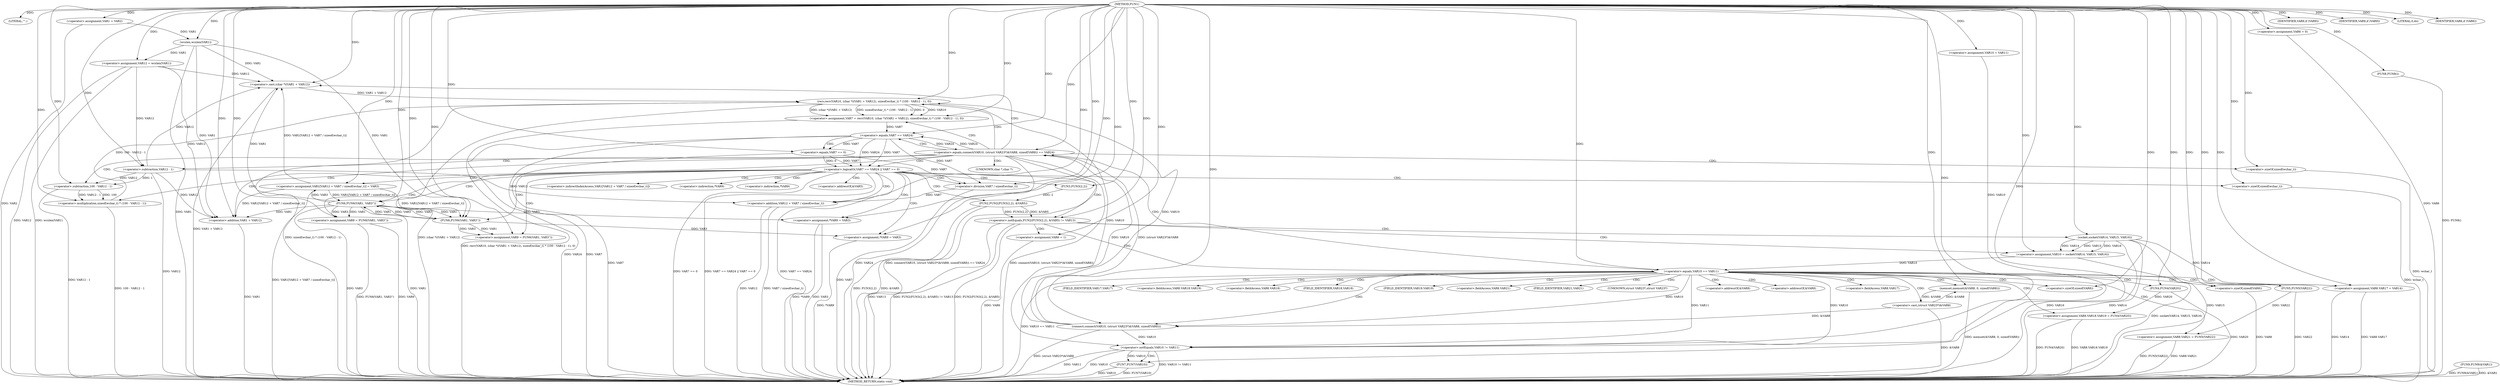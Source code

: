 digraph FUN1 {  
"1000100" [label = "(METHOD,FUN1)" ]
"1000268" [label = "(METHOD_RETURN,static void)" ]
"1000103" [label = "(LITERAL,\"\",)" ]
"1000104" [label = "(<operator>.assignment,VAR1 = VAR2)" ]
"1000110" [label = "(<operator>.assignment,VAR6 = 0)" ]
"1000117" [label = "(<operator>.assignment,VAR10 = VAR11)" ]
"1000121" [label = "(<operator>.assignment,VAR12 = wcslen(VAR1))" ]
"1000123" [label = "(wcslen,wcslen(VAR1))" ]
"1000128" [label = "(<operator>.notEquals,FUN2(FUN3(2,2), &VAR5) != VAR13)" ]
"1000129" [label = "(FUN2,FUN2(FUN3(2,2), &VAR5))" ]
"1000130" [label = "(FUN3,FUN3(2,2))" ]
"1000138" [label = "(<operator>.assignment,VAR6 = 1)" ]
"1000141" [label = "(<operator>.assignment,VAR10 = socket(VAR14, VAR15, VAR16))" ]
"1000143" [label = "(socket,socket(VAR14, VAR15, VAR16))" ]
"1000148" [label = "(<operator>.equals,VAR10 == VAR11)" ]
"1000153" [label = "(memset,memset(&VAR8, 0, sizeof(VAR8)))" ]
"1000157" [label = "(<operator>.sizeOf,sizeof(VAR8))" ]
"1000159" [label = "(<operator>.assignment,VAR8.VAR17 = VAR14)" ]
"1000164" [label = "(<operator>.assignment,VAR8.VAR18.VAR19 = FUN4(VAR20))" ]
"1000170" [label = "(FUN4,FUN4(VAR20))" ]
"1000172" [label = "(<operator>.assignment,VAR8.VAR21 = FUN5(VAR22))" ]
"1000176" [label = "(FUN5,FUN5(VAR22))" ]
"1000179" [label = "(<operator>.equals,connect(VAR10, (struct VAR23*)&VAR8, sizeof(VAR8)) == VAR24)" ]
"1000180" [label = "(connect,connect(VAR10, (struct VAR23*)&VAR8, sizeof(VAR8)))" ]
"1000182" [label = "(<operator>.cast,(struct VAR23*)&VAR8)" ]
"1000186" [label = "(<operator>.sizeOf,sizeof(VAR8))" ]
"1000191" [label = "(<operator>.assignment,VAR7 = recv(VAR10, (char *)(VAR1 + VAR12), sizeof(wchar_t) * (100 - VAR12 - 1), 0))" ]
"1000193" [label = "(recv,recv(VAR10, (char *)(VAR1 + VAR12), sizeof(wchar_t) * (100 - VAR12 - 1), 0))" ]
"1000195" [label = "(<operator>.cast,(char *)(VAR1 + VAR12))" ]
"1000197" [label = "(<operator>.addition,VAR1 + VAR12)" ]
"1000200" [label = "(<operator>.multiplication,sizeof(wchar_t) * (100 - VAR12 - 1))" ]
"1000201" [label = "(<operator>.sizeOf,sizeof(wchar_t))" ]
"1000203" [label = "(<operator>.subtraction,100 - VAR12 - 1)" ]
"1000205" [label = "(<operator>.subtraction,VAR12 - 1)" ]
"1000210" [label = "(<operator>.logicalOr,VAR7 == VAR24 || VAR7 == 0)" ]
"1000211" [label = "(<operator>.equals,VAR7 == VAR24)" ]
"1000214" [label = "(<operator>.equals,VAR7 == 0)" ]
"1000219" [label = "(<operator>.assignment,VAR1[VAR12 + VAR7 / sizeof(wchar_t)] = VAR3)" ]
"1000222" [label = "(<operator>.addition,VAR12 + VAR7 / sizeof(wchar_t))" ]
"1000224" [label = "(<operator>.division,VAR7 / sizeof(wchar_t))" ]
"1000226" [label = "(<operator>.sizeOf,sizeof(wchar_t))" ]
"1000229" [label = "(<operator>.assignment,VAR9 = FUN6(VAR1, VAR3''))" ]
"1000231" [label = "(FUN6,FUN6(VAR1, VAR3''))" ]
"1000235" [label = "(IDENTIFIER,VAR9,if (VAR9))" ]
"1000237" [label = "(<operator>.assignment,*VAR9 = VAR3)" ]
"1000241" [label = "(<operator>.assignment,VAR9 = FUN6(VAR1, VAR3''))" ]
"1000243" [label = "(FUN6,FUN6(VAR1, VAR3''))" ]
"1000247" [label = "(IDENTIFIER,VAR9,if (VAR9))" ]
"1000249" [label = "(<operator>.assignment,*VAR9 = VAR3)" ]
"1000253" [label = "(LITERAL,0,do)" ]
"1000255" [label = "(<operator>.notEquals,VAR10 != VAR11)" ]
"1000259" [label = "(FUN7,FUN7(VAR10))" ]
"1000262" [label = "(IDENTIFIER,VAR6,if (VAR6))" ]
"1000264" [label = "(FUN8,FUN8())" ]
"1000265" [label = "(FUN9,FUN9(&VAR1))" ]
"1000133" [label = "(<operator>.addressOf,&VAR5)" ]
"1000154" [label = "(<operator>.addressOf,&VAR8)" ]
"1000160" [label = "(<operator>.fieldAccess,VAR8.VAR17)" ]
"1000162" [label = "(FIELD_IDENTIFIER,VAR17,VAR17)" ]
"1000165" [label = "(<operator>.fieldAccess,VAR8.VAR18.VAR19)" ]
"1000166" [label = "(<operator>.fieldAccess,VAR8.VAR18)" ]
"1000168" [label = "(FIELD_IDENTIFIER,VAR18,VAR18)" ]
"1000169" [label = "(FIELD_IDENTIFIER,VAR19,VAR19)" ]
"1000173" [label = "(<operator>.fieldAccess,VAR8.VAR21)" ]
"1000175" [label = "(FIELD_IDENTIFIER,VAR21,VAR21)" ]
"1000183" [label = "(UNKNOWN,struct VAR23*,struct VAR23*)" ]
"1000184" [label = "(<operator>.addressOf,&VAR8)" ]
"1000196" [label = "(UNKNOWN,char *,char *)" ]
"1000220" [label = "(<operator>.indirectIndexAccess,VAR1[VAR12 + VAR7 / sizeof(wchar_t)])" ]
"1000238" [label = "(<operator>.indirection,*VAR9)" ]
"1000250" [label = "(<operator>.indirection,*VAR9)" ]
  "1000210" -> "1000268"  [ label = "DDG: VAR7 == VAR24 || VAR7 == 0"] 
  "1000193" -> "1000268"  [ label = "DDG: sizeof(wchar_t) * (100 - VAR12 - 1)"] 
  "1000129" -> "1000268"  [ label = "DDG: &VAR5"] 
  "1000211" -> "1000268"  [ label = "DDG: VAR7"] 
  "1000195" -> "1000268"  [ label = "DDG: VAR1 + VAR12"] 
  "1000110" -> "1000268"  [ label = "DDG: VAR6"] 
  "1000180" -> "1000268"  [ label = "DDG: (struct VAR23*)&VAR8"] 
  "1000259" -> "1000268"  [ label = "DDG: FUN7(VAR10)"] 
  "1000179" -> "1000268"  [ label = "DDG: VAR24"] 
  "1000129" -> "1000268"  [ label = "DDG: FUN3(2,2)"] 
  "1000259" -> "1000268"  [ label = "DDG: VAR10"] 
  "1000186" -> "1000268"  [ label = "DDG: VAR8"] 
  "1000224" -> "1000268"  [ label = "DDG: VAR7"] 
  "1000226" -> "1000268"  [ label = "DDG: wchar_t"] 
  "1000222" -> "1000268"  [ label = "DDG: VAR12"] 
  "1000179" -> "1000268"  [ label = "DDG: connect(VAR10, (struct VAR23*)&VAR8, sizeof(VAR8)) == VAR24"] 
  "1000255" -> "1000268"  [ label = "DDG: VAR10 != VAR11"] 
  "1000237" -> "1000268"  [ label = "DDG: *VAR9"] 
  "1000159" -> "1000268"  [ label = "DDG: VAR8.VAR17"] 
  "1000210" -> "1000268"  [ label = "DDG: VAR7 == 0"] 
  "1000205" -> "1000268"  [ label = "DDG: VAR12"] 
  "1000121" -> "1000268"  [ label = "DDG: wcslen(VAR1)"] 
  "1000138" -> "1000268"  [ label = "DDG: VAR6"] 
  "1000193" -> "1000268"  [ label = "DDG: (char *)(VAR1 + VAR12)"] 
  "1000182" -> "1000268"  [ label = "DDG: &VAR8"] 
  "1000265" -> "1000268"  [ label = "DDG: FUN9(&VAR1)"] 
  "1000249" -> "1000268"  [ label = "DDG: VAR3"] 
  "1000128" -> "1000268"  [ label = "DDG: FUN2(FUN3(2,2), &VAR5)"] 
  "1000143" -> "1000268"  [ label = "DDG: VAR14"] 
  "1000179" -> "1000268"  [ label = "DDG: connect(VAR10, (struct VAR23*)&VAR8, sizeof(VAR8))"] 
  "1000264" -> "1000268"  [ label = "DDG: FUN8()"] 
  "1000200" -> "1000268"  [ label = "DDG: 100 - VAR12 - 1"] 
  "1000148" -> "1000268"  [ label = "DDG: VAR10 == VAR11"] 
  "1000172" -> "1000268"  [ label = "DDG: FUN5(VAR22)"] 
  "1000265" -> "1000268"  [ label = "DDG: &VAR1"] 
  "1000153" -> "1000268"  [ label = "DDG: memset(&VAR8, 0, sizeof(VAR8))"] 
  "1000211" -> "1000268"  [ label = "DDG: VAR24"] 
  "1000128" -> "1000268"  [ label = "DDG: VAR13"] 
  "1000191" -> "1000268"  [ label = "DDG: recv(VAR10, (char *)(VAR1 + VAR12), sizeof(wchar_t) * (100 - VAR12 - 1), 0)"] 
  "1000210" -> "1000268"  [ label = "DDG: VAR7 == VAR24"] 
  "1000172" -> "1000268"  [ label = "DDG: VAR8.VAR21"] 
  "1000141" -> "1000268"  [ label = "DDG: socket(VAR14, VAR15, VAR16)"] 
  "1000121" -> "1000268"  [ label = "DDG: VAR12"] 
  "1000241" -> "1000268"  [ label = "DDG: VAR9"] 
  "1000143" -> "1000268"  [ label = "DDG: VAR15"] 
  "1000219" -> "1000268"  [ label = "DDG: VAR1[VAR12 + VAR7 / sizeof(wchar_t)]"] 
  "1000170" -> "1000268"  [ label = "DDG: VAR20"] 
  "1000214" -> "1000268"  [ label = "DDG: VAR7"] 
  "1000176" -> "1000268"  [ label = "DDG: VAR22"] 
  "1000243" -> "1000268"  [ label = "DDG: VAR1"] 
  "1000164" -> "1000268"  [ label = "DDG: FUN4(VAR20)"] 
  "1000255" -> "1000268"  [ label = "DDG: VAR11"] 
  "1000128" -> "1000268"  [ label = "DDG: FUN2(FUN3(2,2), &VAR5) != VAR13"] 
  "1000249" -> "1000268"  [ label = "DDG: *VAR9"] 
  "1000203" -> "1000268"  [ label = "DDG: VAR12 - 1"] 
  "1000243" -> "1000268"  [ label = "DDG: VAR3"] 
  "1000255" -> "1000268"  [ label = "DDG: VAR10"] 
  "1000159" -> "1000268"  [ label = "DDG: VAR14"] 
  "1000143" -> "1000268"  [ label = "DDG: VAR16"] 
  "1000241" -> "1000268"  [ label = "DDG: FUN6(VAR1, VAR3'')"] 
  "1000104" -> "1000268"  [ label = "DDG: VAR2"] 
  "1000222" -> "1000268"  [ label = "DDG: VAR7 / sizeof(wchar_t)"] 
  "1000201" -> "1000268"  [ label = "DDG: wchar_t"] 
  "1000123" -> "1000268"  [ label = "DDG: VAR1"] 
  "1000197" -> "1000268"  [ label = "DDG: VAR1"] 
  "1000164" -> "1000268"  [ label = "DDG: VAR8.VAR18.VAR19"] 
  "1000100" -> "1000103"  [ label = "DDG: "] 
  "1000100" -> "1000104"  [ label = "DDG: "] 
  "1000100" -> "1000110"  [ label = "DDG: "] 
  "1000100" -> "1000117"  [ label = "DDG: "] 
  "1000123" -> "1000121"  [ label = "DDG: VAR1"] 
  "1000100" -> "1000121"  [ label = "DDG: "] 
  "1000104" -> "1000123"  [ label = "DDG: VAR1"] 
  "1000100" -> "1000123"  [ label = "DDG: "] 
  "1000129" -> "1000128"  [ label = "DDG: FUN3(2,2)"] 
  "1000129" -> "1000128"  [ label = "DDG: &VAR5"] 
  "1000130" -> "1000129"  [ label = "DDG: 2"] 
  "1000100" -> "1000130"  [ label = "DDG: "] 
  "1000100" -> "1000128"  [ label = "DDG: "] 
  "1000100" -> "1000138"  [ label = "DDG: "] 
  "1000143" -> "1000141"  [ label = "DDG: VAR14"] 
  "1000143" -> "1000141"  [ label = "DDG: VAR15"] 
  "1000143" -> "1000141"  [ label = "DDG: VAR16"] 
  "1000100" -> "1000141"  [ label = "DDG: "] 
  "1000100" -> "1000143"  [ label = "DDG: "] 
  "1000141" -> "1000148"  [ label = "DDG: VAR10"] 
  "1000100" -> "1000148"  [ label = "DDG: "] 
  "1000182" -> "1000153"  [ label = "DDG: &VAR8"] 
  "1000100" -> "1000153"  [ label = "DDG: "] 
  "1000100" -> "1000157"  [ label = "DDG: "] 
  "1000143" -> "1000159"  [ label = "DDG: VAR14"] 
  "1000100" -> "1000159"  [ label = "DDG: "] 
  "1000170" -> "1000164"  [ label = "DDG: VAR20"] 
  "1000100" -> "1000170"  [ label = "DDG: "] 
  "1000176" -> "1000172"  [ label = "DDG: VAR22"] 
  "1000100" -> "1000176"  [ label = "DDG: "] 
  "1000180" -> "1000179"  [ label = "DDG: VAR10"] 
  "1000180" -> "1000179"  [ label = "DDG: (struct VAR23*)&VAR8"] 
  "1000148" -> "1000180"  [ label = "DDG: VAR10"] 
  "1000100" -> "1000180"  [ label = "DDG: "] 
  "1000182" -> "1000180"  [ label = "DDG: &VAR8"] 
  "1000153" -> "1000182"  [ label = "DDG: &VAR8"] 
  "1000100" -> "1000186"  [ label = "DDG: "] 
  "1000211" -> "1000179"  [ label = "DDG: VAR24"] 
  "1000100" -> "1000179"  [ label = "DDG: "] 
  "1000193" -> "1000191"  [ label = "DDG: VAR10"] 
  "1000193" -> "1000191"  [ label = "DDG: (char *)(VAR1 + VAR12)"] 
  "1000193" -> "1000191"  [ label = "DDG: sizeof(wchar_t) * (100 - VAR12 - 1)"] 
  "1000193" -> "1000191"  [ label = "DDG: 0"] 
  "1000100" -> "1000191"  [ label = "DDG: "] 
  "1000180" -> "1000193"  [ label = "DDG: VAR10"] 
  "1000100" -> "1000193"  [ label = "DDG: "] 
  "1000195" -> "1000193"  [ label = "DDG: VAR1 + VAR12"] 
  "1000219" -> "1000195"  [ label = "DDG: VAR1[VAR12 + VAR7 / sizeof(wchar_t)]"] 
  "1000243" -> "1000195"  [ label = "DDG: VAR1"] 
  "1000123" -> "1000195"  [ label = "DDG: VAR1"] 
  "1000100" -> "1000195"  [ label = "DDG: "] 
  "1000121" -> "1000195"  [ label = "DDG: VAR12"] 
  "1000205" -> "1000195"  [ label = "DDG: VAR12"] 
  "1000219" -> "1000197"  [ label = "DDG: VAR1[VAR12 + VAR7 / sizeof(wchar_t)]"] 
  "1000243" -> "1000197"  [ label = "DDG: VAR1"] 
  "1000123" -> "1000197"  [ label = "DDG: VAR1"] 
  "1000100" -> "1000197"  [ label = "DDG: "] 
  "1000121" -> "1000197"  [ label = "DDG: VAR12"] 
  "1000205" -> "1000197"  [ label = "DDG: VAR12"] 
  "1000200" -> "1000193"  [ label = "DDG: 100 - VAR12 - 1"] 
  "1000100" -> "1000200"  [ label = "DDG: "] 
  "1000100" -> "1000201"  [ label = "DDG: "] 
  "1000203" -> "1000200"  [ label = "DDG: 100"] 
  "1000203" -> "1000200"  [ label = "DDG: VAR12 - 1"] 
  "1000100" -> "1000203"  [ label = "DDG: "] 
  "1000205" -> "1000203"  [ label = "DDG: VAR12"] 
  "1000205" -> "1000203"  [ label = "DDG: 1"] 
  "1000100" -> "1000205"  [ label = "DDG: "] 
  "1000121" -> "1000205"  [ label = "DDG: VAR12"] 
  "1000211" -> "1000210"  [ label = "DDG: VAR7"] 
  "1000211" -> "1000210"  [ label = "DDG: VAR24"] 
  "1000191" -> "1000211"  [ label = "DDG: VAR7"] 
  "1000100" -> "1000211"  [ label = "DDG: "] 
  "1000179" -> "1000211"  [ label = "DDG: VAR24"] 
  "1000214" -> "1000210"  [ label = "DDG: VAR7"] 
  "1000214" -> "1000210"  [ label = "DDG: 0"] 
  "1000211" -> "1000214"  [ label = "DDG: VAR7"] 
  "1000100" -> "1000214"  [ label = "DDG: "] 
  "1000243" -> "1000219"  [ label = "DDG: VAR3"] 
  "1000100" -> "1000219"  [ label = "DDG: "] 
  "1000205" -> "1000222"  [ label = "DDG: VAR12"] 
  "1000100" -> "1000222"  [ label = "DDG: "] 
  "1000224" -> "1000222"  [ label = "DDG: VAR7"] 
  "1000211" -> "1000224"  [ label = "DDG: VAR7"] 
  "1000214" -> "1000224"  [ label = "DDG: VAR7"] 
  "1000100" -> "1000224"  [ label = "DDG: "] 
  "1000100" -> "1000226"  [ label = "DDG: "] 
  "1000231" -> "1000229"  [ label = "DDG: VAR1"] 
  "1000231" -> "1000229"  [ label = "DDG: VAR3"] 
  "1000100" -> "1000229"  [ label = "DDG: "] 
  "1000219" -> "1000231"  [ label = "DDG: VAR1[VAR12 + VAR7 / sizeof(wchar_t)]"] 
  "1000100" -> "1000231"  [ label = "DDG: "] 
  "1000243" -> "1000231"  [ label = "DDG: VAR1"] 
  "1000123" -> "1000231"  [ label = "DDG: VAR1"] 
  "1000243" -> "1000231"  [ label = "DDG: VAR3"] 
  "1000100" -> "1000235"  [ label = "DDG: "] 
  "1000231" -> "1000237"  [ label = "DDG: VAR3"] 
  "1000100" -> "1000237"  [ label = "DDG: "] 
  "1000243" -> "1000241"  [ label = "DDG: VAR1"] 
  "1000243" -> "1000241"  [ label = "DDG: VAR3"] 
  "1000100" -> "1000241"  [ label = "DDG: "] 
  "1000231" -> "1000243"  [ label = "DDG: VAR1"] 
  "1000219" -> "1000243"  [ label = "DDG: VAR1[VAR12 + VAR7 / sizeof(wchar_t)]"] 
  "1000100" -> "1000243"  [ label = "DDG: "] 
  "1000231" -> "1000243"  [ label = "DDG: VAR3"] 
  "1000100" -> "1000247"  [ label = "DDG: "] 
  "1000243" -> "1000249"  [ label = "DDG: VAR3"] 
  "1000100" -> "1000249"  [ label = "DDG: "] 
  "1000100" -> "1000253"  [ label = "DDG: "] 
  "1000193" -> "1000255"  [ label = "DDG: VAR10"] 
  "1000180" -> "1000255"  [ label = "DDG: VAR10"] 
  "1000148" -> "1000255"  [ label = "DDG: VAR10"] 
  "1000117" -> "1000255"  [ label = "DDG: VAR10"] 
  "1000100" -> "1000255"  [ label = "DDG: "] 
  "1000148" -> "1000255"  [ label = "DDG: VAR11"] 
  "1000255" -> "1000259"  [ label = "DDG: VAR10"] 
  "1000100" -> "1000259"  [ label = "DDG: "] 
  "1000100" -> "1000262"  [ label = "DDG: "] 
  "1000100" -> "1000264"  [ label = "DDG: "] 
  "1000128" -> "1000141"  [ label = "CDG: "] 
  "1000128" -> "1000148"  [ label = "CDG: "] 
  "1000128" -> "1000138"  [ label = "CDG: "] 
  "1000128" -> "1000143"  [ label = "CDG: "] 
  "1000148" -> "1000164"  [ label = "CDG: "] 
  "1000148" -> "1000182"  [ label = "CDG: "] 
  "1000148" -> "1000166"  [ label = "CDG: "] 
  "1000148" -> "1000180"  [ label = "CDG: "] 
  "1000148" -> "1000183"  [ label = "CDG: "] 
  "1000148" -> "1000165"  [ label = "CDG: "] 
  "1000148" -> "1000157"  [ label = "CDG: "] 
  "1000148" -> "1000175"  [ label = "CDG: "] 
  "1000148" -> "1000154"  [ label = "CDG: "] 
  "1000148" -> "1000160"  [ label = "CDG: "] 
  "1000148" -> "1000179"  [ label = "CDG: "] 
  "1000148" -> "1000176"  [ label = "CDG: "] 
  "1000148" -> "1000153"  [ label = "CDG: "] 
  "1000148" -> "1000186"  [ label = "CDG: "] 
  "1000148" -> "1000172"  [ label = "CDG: "] 
  "1000148" -> "1000169"  [ label = "CDG: "] 
  "1000148" -> "1000168"  [ label = "CDG: "] 
  "1000148" -> "1000159"  [ label = "CDG: "] 
  "1000148" -> "1000173"  [ label = "CDG: "] 
  "1000148" -> "1000170"  [ label = "CDG: "] 
  "1000148" -> "1000184"  [ label = "CDG: "] 
  "1000148" -> "1000162"  [ label = "CDG: "] 
  "1000179" -> "1000200"  [ label = "CDG: "] 
  "1000179" -> "1000211"  [ label = "CDG: "] 
  "1000179" -> "1000191"  [ label = "CDG: "] 
  "1000179" -> "1000197"  [ label = "CDG: "] 
  "1000179" -> "1000210"  [ label = "CDG: "] 
  "1000179" -> "1000201"  [ label = "CDG: "] 
  "1000179" -> "1000195"  [ label = "CDG: "] 
  "1000179" -> "1000196"  [ label = "CDG: "] 
  "1000179" -> "1000203"  [ label = "CDG: "] 
  "1000179" -> "1000205"  [ label = "CDG: "] 
  "1000179" -> "1000193"  [ label = "CDG: "] 
  "1000210" -> "1000243"  [ label = "CDG: "] 
  "1000210" -> "1000219"  [ label = "CDG: "] 
  "1000210" -> "1000222"  [ label = "CDG: "] 
  "1000210" -> "1000220"  [ label = "CDG: "] 
  "1000210" -> "1000224"  [ label = "CDG: "] 
  "1000210" -> "1000226"  [ label = "CDG: "] 
  "1000210" -> "1000229"  [ label = "CDG: "] 
  "1000210" -> "1000231"  [ label = "CDG: "] 
  "1000210" -> "1000241"  [ label = "CDG: "] 
  "1000210" -> "1000238"  [ label = "CDG: "] 
  "1000210" -> "1000237"  [ label = "CDG: "] 
  "1000210" -> "1000250"  [ label = "CDG: "] 
  "1000210" -> "1000249"  [ label = "CDG: "] 
  "1000210" -> "1000128"  [ label = "CDG: "] 
  "1000210" -> "1000133"  [ label = "CDG: "] 
  "1000210" -> "1000130"  [ label = "CDG: "] 
  "1000210" -> "1000129"  [ label = "CDG: "] 
  "1000211" -> "1000214"  [ label = "CDG: "] 
  "1000255" -> "1000259"  [ label = "CDG: "] 
}
